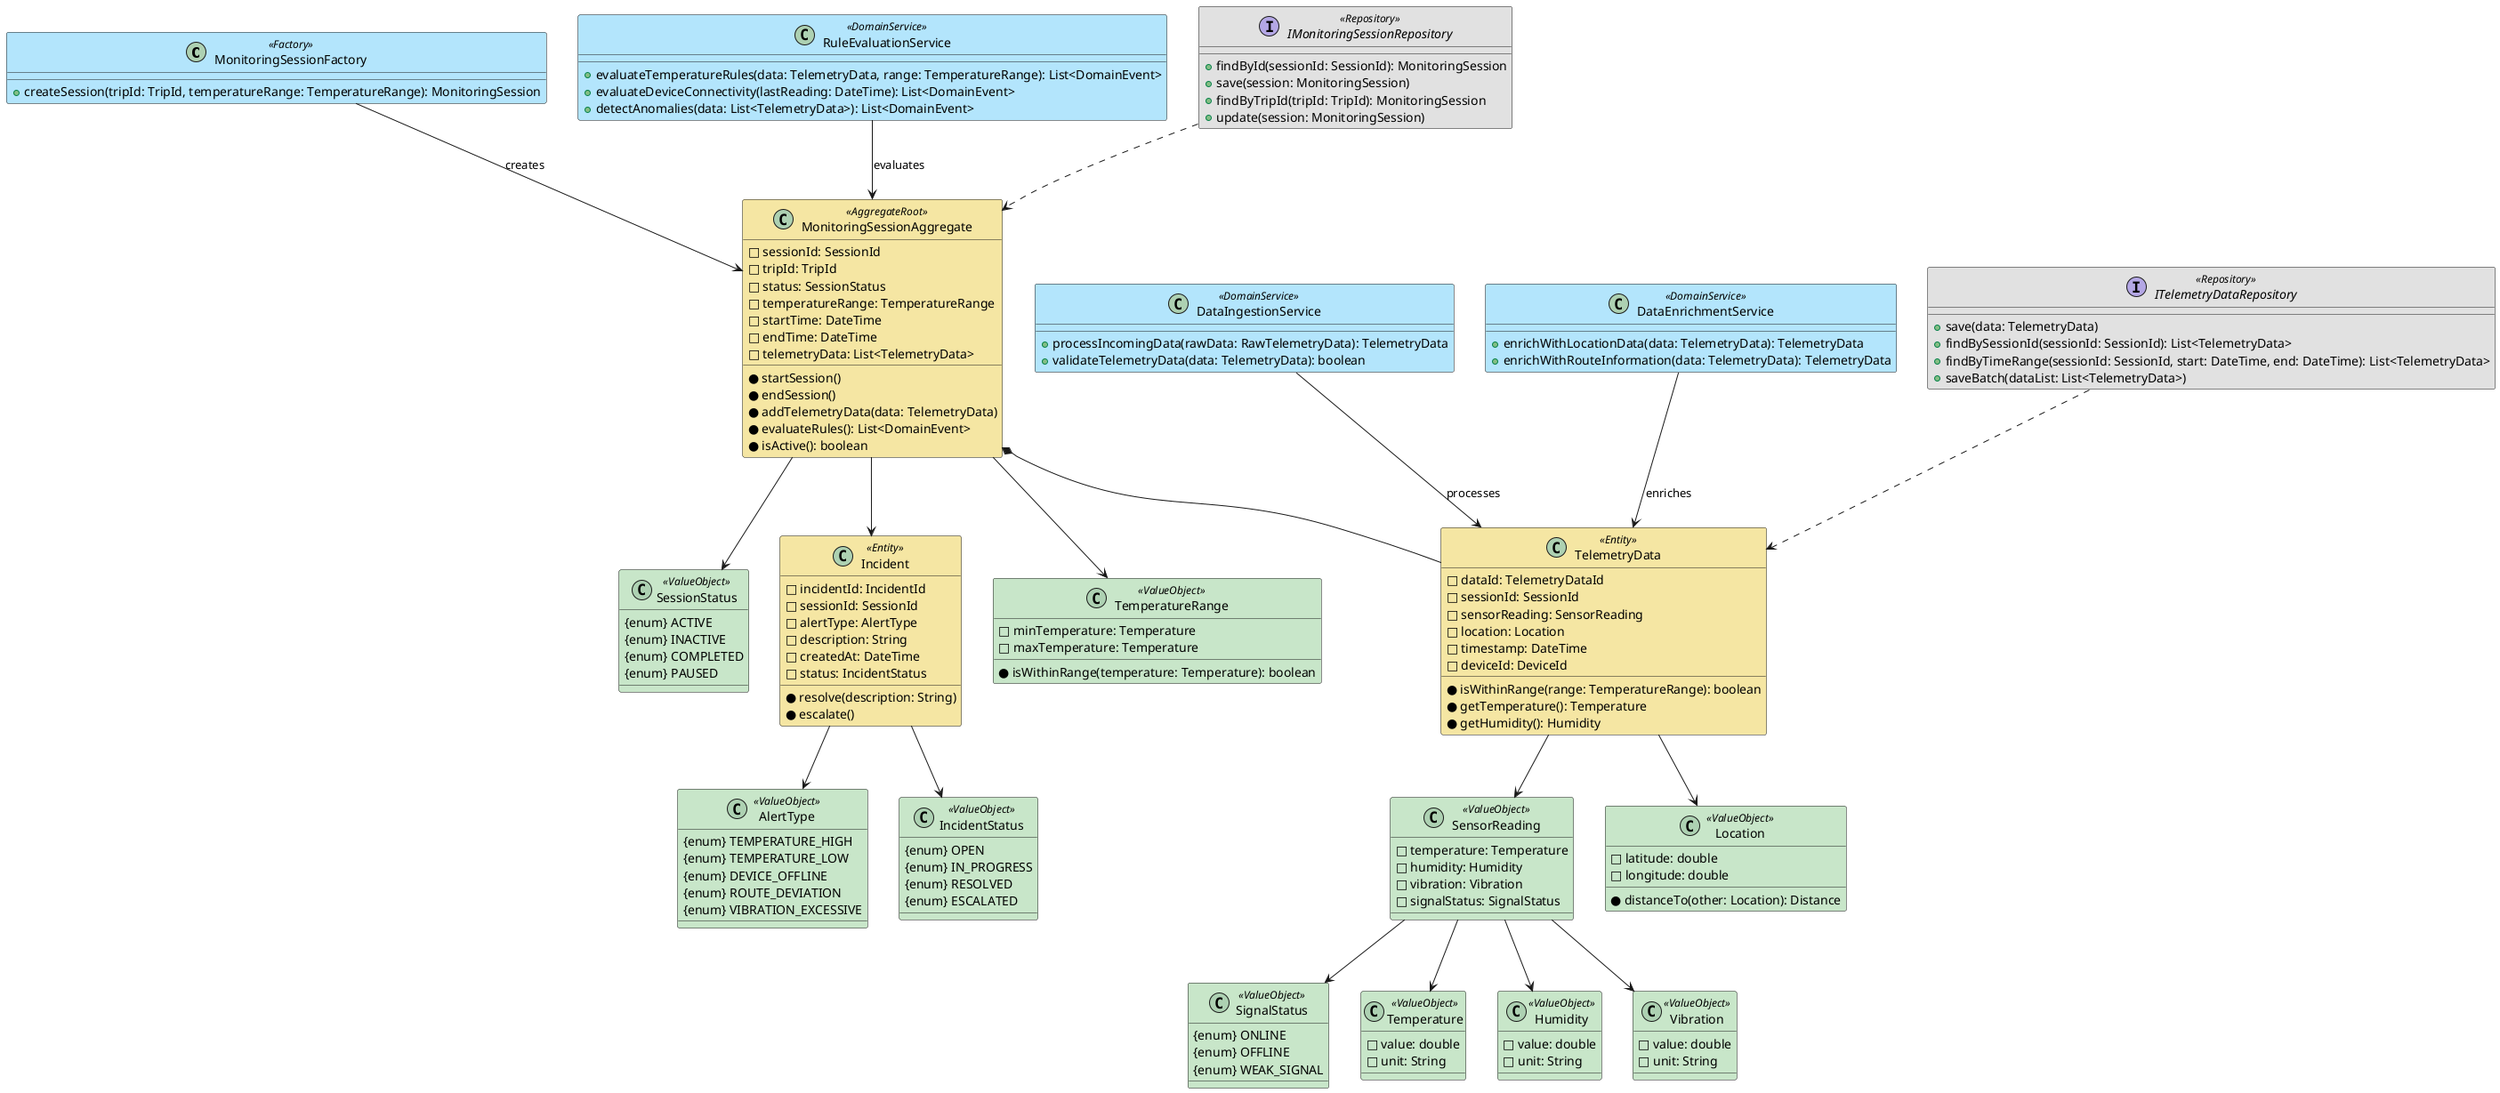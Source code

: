 @startuml
!define ENTITY_COLOR #F5E6A3
!define VALUE_OBJECT_COLOR #C8E6C9
!define AGGREGATE_COLOR #F5E6A3
!define SERVICE_COLOR #B3E5FC
!define REPOSITORY_COLOR #E1E1E1
!define FACTORY_COLOR #B3E5FC

' Domain Services
class MonitoringSessionFactory <<Factory>> #B3E5FC {
    + createSession(tripId: TripId, temperatureRange: TemperatureRange): MonitoringSession
}

class DataIngestionService <<DomainService>> #B3E5FC {
    + processIncomingData(rawData: RawTelemetryData): TelemetryData
    + validateTelemetryData(data: TelemetryData): boolean
}

class RuleEvaluationService <<DomainService>> #B3E5FC {
    + evaluateTemperatureRules(data: TelemetryData, range: TemperatureRange): List<DomainEvent>
    + evaluateDeviceConnectivity(lastReading: DateTime): List<DomainEvent>
    + detectAnomalies(data: List<TelemetryData>): List<DomainEvent>
}

class DataEnrichmentService <<DomainService>> #B3E5FC {
    + enrichWithLocationData(data: TelemetryData): TelemetryData
    + enrichWithRouteInformation(data: TelemetryData): TelemetryData
}

' Repository Interfaces
interface IMonitoringSessionRepository <<Repository>> #E1E1E1 {
    + findById(sessionId: SessionId): MonitoringSession
    + save(session: MonitoringSession)
    + findByTripId(tripId: TripId): MonitoringSession
    + update(session: MonitoringSession)
}

interface ITelemetryDataRepository <<Repository>> #E1E1E1 {
    + save(data: TelemetryData)
    + findBySessionId(sessionId: SessionId): List<TelemetryData>
    + findByTimeRange(sessionId: SessionId, start: DateTime, end: DateTime): List<TelemetryData>
    + saveBatch(dataList: List<TelemetryData>)
}

' Aggregate Root
class MonitoringSessionAggregate <<AggregateRoot>> #F5E6A3 {
    □ sessionId: SessionId
    □ tripId: TripId
    □ status: SessionStatus
    □ temperatureRange: TemperatureRange
    □ startTime: DateTime
    □ endTime: DateTime
    □ telemetryData: List<TelemetryData>

    ● startSession()
    ● endSession()
    ● addTelemetryData(data: TelemetryData)
    ● evaluateRules(): List<DomainEvent>
    ● isActive(): boolean
}

' Entities
class TelemetryData <<Entity>> #F5E6A3 {
    □ dataId: TelemetryDataId
    □ sessionId: SessionId
    □ sensorReading: SensorReading
    □ location: Location
    □ timestamp: DateTime
    □ deviceId: DeviceId

    ● isWithinRange(range: TemperatureRange): boolean
    ● getTemperature(): Temperature
    ● getHumidity(): Humidity
}

class Incident <<Entity>> #F5E6A3 {
    □ incidentId: IncidentId
    □ sessionId: SessionId
    □ alertType: AlertType
    □ description: String
    □ createdAt: DateTime
    □ status: IncidentStatus

    ● resolve(description: String)
    ● escalate()
}

' Value Objects
class SensorReading <<ValueObject>> #C8E6C9 {
    □ temperature: Temperature
    □ humidity: Humidity
    □ vibration: Vibration
    □ signalStatus: SignalStatus
}

class TemperatureRange <<ValueObject>> #C8E6C9 {
    □ minTemperature: Temperature
    □ maxTemperature: Temperature

    ● isWithinRange(temperature: Temperature): boolean
}

class Location <<ValueObject>> #C8E6C9 {
    □ latitude: double
    □ longitude: double

    ● distanceTo(other: Location): Distance
}

class SessionStatus <<ValueObject>> #C8E6C9 {
    {enum} ACTIVE
    {enum} INACTIVE
    {enum} COMPLETED
    {enum} PAUSED
}

class SignalStatus <<ValueObject>> #C8E6C9 {
    {enum} ONLINE
    {enum} OFFLINE
    {enum} WEAK_SIGNAL
}

class AlertType <<ValueObject>> #C8E6C9 {
    {enum} TEMPERATURE_HIGH
    {enum} TEMPERATURE_LOW
    {enum} DEVICE_OFFLINE
    {enum} ROUTE_DEVIATION
    {enum} VIBRATION_EXCESSIVE
}

class IncidentStatus <<ValueObject>> #C8E6C9 {
    {enum} OPEN
    {enum} IN_PROGRESS
    {enum} RESOLVED
    {enum} ESCALATED
}

class Temperature <<ValueObject>> #C8E6C9 {
    □ value: double
    □ unit: String
}

class Humidity <<ValueObject>> #C8E6C9 {
    □ value: double
    □ unit: String
}

class Vibration <<ValueObject>> #C8E6C9 {
    □ value: double
    □ unit: String
}

' Relationships
MonitoringSessionFactory --> MonitoringSessionAggregate : creates
DataIngestionService --> TelemetryData : processes
RuleEvaluationService --> MonitoringSessionAggregate : evaluates
DataEnrichmentService --> TelemetryData : enriches

MonitoringSessionAggregate *-- TelemetryData
MonitoringSessionAggregate --> TemperatureRange
MonitoringSessionAggregate --> SessionStatus
MonitoringSessionAggregate --> Incident

TelemetryData --> SensorReading
TelemetryData --> Location
SensorReading --> Temperature
SensorReading --> Humidity
SensorReading --> Vibration
SensorReading --> SignalStatus

Incident --> AlertType
Incident --> IncidentStatus

IMonitoringSessionRepository ..> MonitoringSessionAggregate
ITelemetryDataRepository ..> TelemetryData

@enduml
